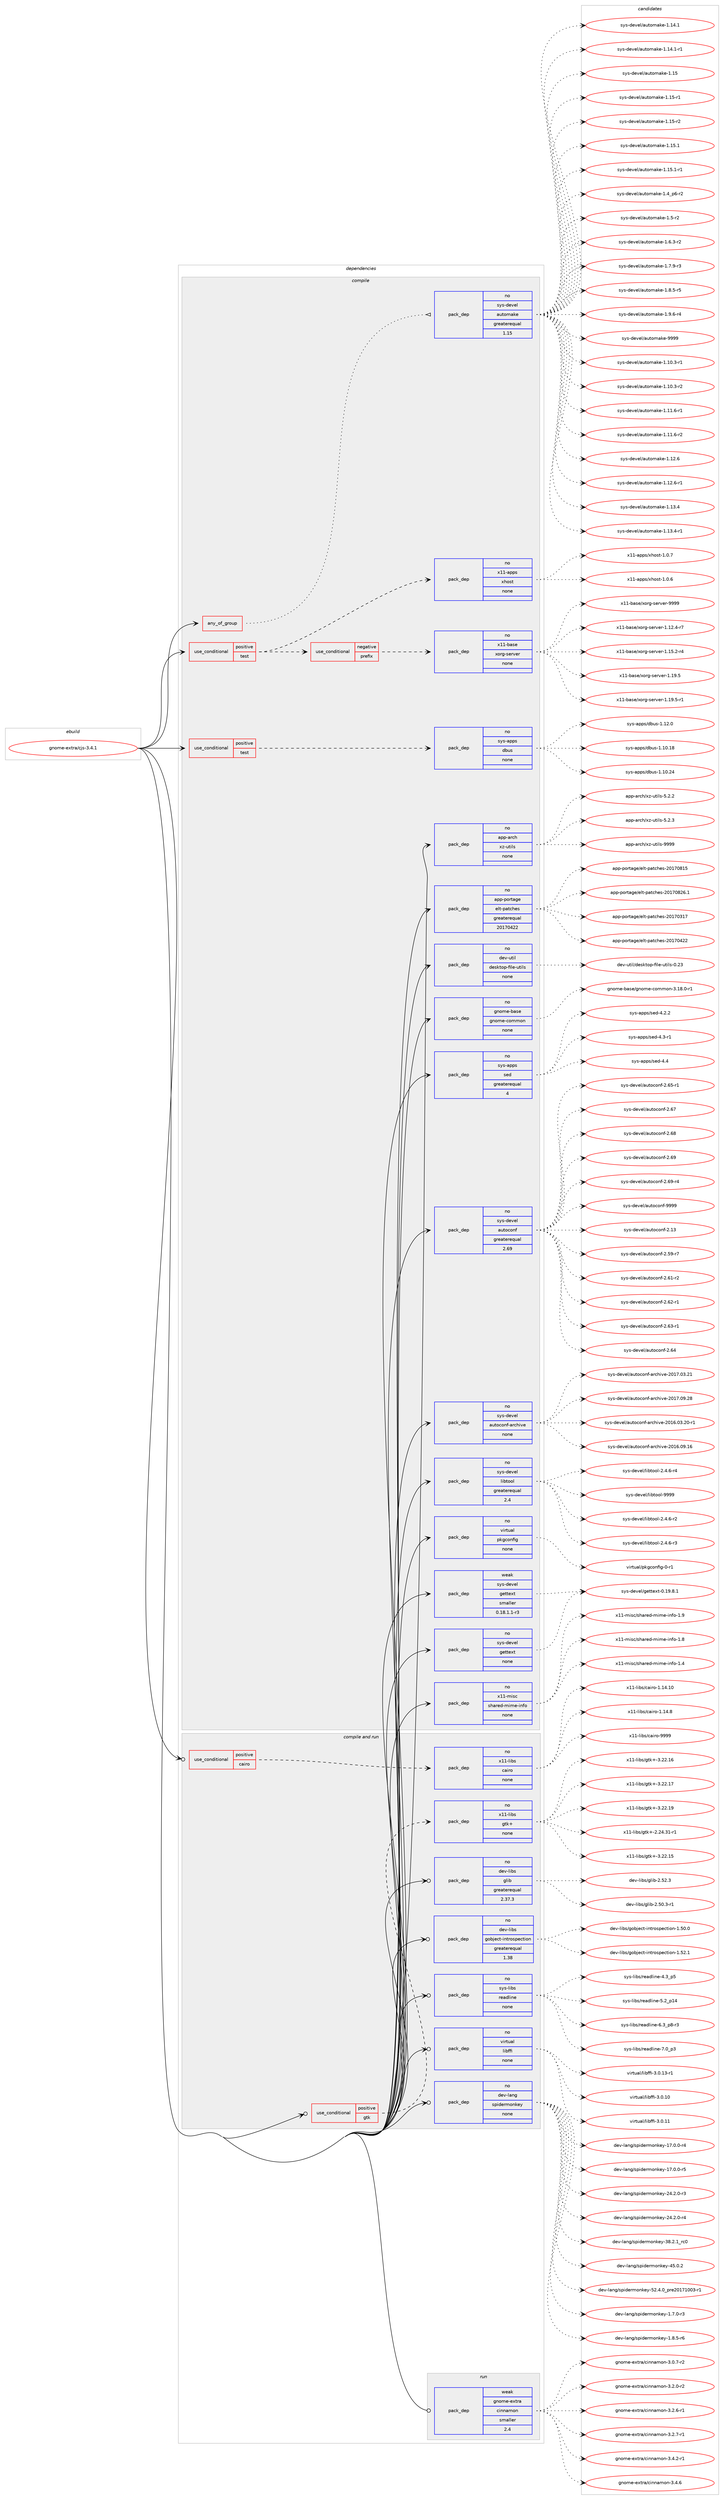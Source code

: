 digraph prolog {

# *************
# Graph options
# *************

newrank=true;
concentrate=true;
compound=true;
graph [rankdir=LR,fontname=Helvetica,fontsize=10,ranksep=1.5];#, ranksep=2.5, nodesep=0.2];
edge  [arrowhead=vee];
node  [fontname=Helvetica,fontsize=10];

# **********
# The ebuild
# **********

subgraph cluster_leftcol {
color=gray;
rank=same;
label=<<i>ebuild</i>>;
id [label="gnome-extra/cjs-3.4.1", color=red, width=4, href="../gnome-extra/cjs-3.4.1.svg"];
}

# ****************
# The dependencies
# ****************

subgraph cluster_midcol {
color=gray;
label=<<i>dependencies</i>>;
subgraph cluster_compile {
fillcolor="#eeeeee";
style=filled;
label=<<i>compile</i>>;
subgraph any4820 {
dependency309764 [label=<<TABLE BORDER="0" CELLBORDER="1" CELLSPACING="0" CELLPADDING="4"><TR><TD CELLPADDING="10">any_of_group</TD></TR></TABLE>>, shape=none, color=red];subgraph pack223019 {
dependency309765 [label=<<TABLE BORDER="0" CELLBORDER="1" CELLSPACING="0" CELLPADDING="4" WIDTH="220"><TR><TD ROWSPAN="6" CELLPADDING="30">pack_dep</TD></TR><TR><TD WIDTH="110">no</TD></TR><TR><TD>sys-devel</TD></TR><TR><TD>automake</TD></TR><TR><TD>greaterequal</TD></TR><TR><TD>1.15</TD></TR></TABLE>>, shape=none, color=blue];
}
dependency309764:e -> dependency309765:w [weight=20,style="dotted",arrowhead="oinv"];
}
id:e -> dependency309764:w [weight=20,style="solid",arrowhead="vee"];
subgraph cond81858 {
dependency309766 [label=<<TABLE BORDER="0" CELLBORDER="1" CELLSPACING="0" CELLPADDING="4"><TR><TD ROWSPAN="3" CELLPADDING="10">use_conditional</TD></TR><TR><TD>positive</TD></TR><TR><TD>test</TD></TR></TABLE>>, shape=none, color=red];
subgraph cond81859 {
dependency309767 [label=<<TABLE BORDER="0" CELLBORDER="1" CELLSPACING="0" CELLPADDING="4"><TR><TD ROWSPAN="3" CELLPADDING="10">use_conditional</TD></TR><TR><TD>negative</TD></TR><TR><TD>prefix</TD></TR></TABLE>>, shape=none, color=red];
subgraph pack223020 {
dependency309768 [label=<<TABLE BORDER="0" CELLBORDER="1" CELLSPACING="0" CELLPADDING="4" WIDTH="220"><TR><TD ROWSPAN="6" CELLPADDING="30">pack_dep</TD></TR><TR><TD WIDTH="110">no</TD></TR><TR><TD>x11-base</TD></TR><TR><TD>xorg-server</TD></TR><TR><TD>none</TD></TR><TR><TD></TD></TR></TABLE>>, shape=none, color=blue];
}
dependency309767:e -> dependency309768:w [weight=20,style="dashed",arrowhead="vee"];
}
dependency309766:e -> dependency309767:w [weight=20,style="dashed",arrowhead="vee"];
subgraph pack223021 {
dependency309769 [label=<<TABLE BORDER="0" CELLBORDER="1" CELLSPACING="0" CELLPADDING="4" WIDTH="220"><TR><TD ROWSPAN="6" CELLPADDING="30">pack_dep</TD></TR><TR><TD WIDTH="110">no</TD></TR><TR><TD>x11-apps</TD></TR><TR><TD>xhost</TD></TR><TR><TD>none</TD></TR><TR><TD></TD></TR></TABLE>>, shape=none, color=blue];
}
dependency309766:e -> dependency309769:w [weight=20,style="dashed",arrowhead="vee"];
}
id:e -> dependency309766:w [weight=20,style="solid",arrowhead="vee"];
subgraph cond81860 {
dependency309770 [label=<<TABLE BORDER="0" CELLBORDER="1" CELLSPACING="0" CELLPADDING="4"><TR><TD ROWSPAN="3" CELLPADDING="10">use_conditional</TD></TR><TR><TD>positive</TD></TR><TR><TD>test</TD></TR></TABLE>>, shape=none, color=red];
subgraph pack223022 {
dependency309771 [label=<<TABLE BORDER="0" CELLBORDER="1" CELLSPACING="0" CELLPADDING="4" WIDTH="220"><TR><TD ROWSPAN="6" CELLPADDING="30">pack_dep</TD></TR><TR><TD WIDTH="110">no</TD></TR><TR><TD>sys-apps</TD></TR><TR><TD>dbus</TD></TR><TR><TD>none</TD></TR><TR><TD></TD></TR></TABLE>>, shape=none, color=blue];
}
dependency309770:e -> dependency309771:w [weight=20,style="dashed",arrowhead="vee"];
}
id:e -> dependency309770:w [weight=20,style="solid",arrowhead="vee"];
subgraph pack223023 {
dependency309772 [label=<<TABLE BORDER="0" CELLBORDER="1" CELLSPACING="0" CELLPADDING="4" WIDTH="220"><TR><TD ROWSPAN="6" CELLPADDING="30">pack_dep</TD></TR><TR><TD WIDTH="110">no</TD></TR><TR><TD>app-arch</TD></TR><TR><TD>xz-utils</TD></TR><TR><TD>none</TD></TR><TR><TD></TD></TR></TABLE>>, shape=none, color=blue];
}
id:e -> dependency309772:w [weight=20,style="solid",arrowhead="vee"];
subgraph pack223024 {
dependency309773 [label=<<TABLE BORDER="0" CELLBORDER="1" CELLSPACING="0" CELLPADDING="4" WIDTH="220"><TR><TD ROWSPAN="6" CELLPADDING="30">pack_dep</TD></TR><TR><TD WIDTH="110">no</TD></TR><TR><TD>app-portage</TD></TR><TR><TD>elt-patches</TD></TR><TR><TD>greaterequal</TD></TR><TR><TD>20170422</TD></TR></TABLE>>, shape=none, color=blue];
}
id:e -> dependency309773:w [weight=20,style="solid",arrowhead="vee"];
subgraph pack223025 {
dependency309774 [label=<<TABLE BORDER="0" CELLBORDER="1" CELLSPACING="0" CELLPADDING="4" WIDTH="220"><TR><TD ROWSPAN="6" CELLPADDING="30">pack_dep</TD></TR><TR><TD WIDTH="110">no</TD></TR><TR><TD>dev-util</TD></TR><TR><TD>desktop-file-utils</TD></TR><TR><TD>none</TD></TR><TR><TD></TD></TR></TABLE>>, shape=none, color=blue];
}
id:e -> dependency309774:w [weight=20,style="solid",arrowhead="vee"];
subgraph pack223026 {
dependency309775 [label=<<TABLE BORDER="0" CELLBORDER="1" CELLSPACING="0" CELLPADDING="4" WIDTH="220"><TR><TD ROWSPAN="6" CELLPADDING="30">pack_dep</TD></TR><TR><TD WIDTH="110">no</TD></TR><TR><TD>gnome-base</TD></TR><TR><TD>gnome-common</TD></TR><TR><TD>none</TD></TR><TR><TD></TD></TR></TABLE>>, shape=none, color=blue];
}
id:e -> dependency309775:w [weight=20,style="solid",arrowhead="vee"];
subgraph pack223027 {
dependency309776 [label=<<TABLE BORDER="0" CELLBORDER="1" CELLSPACING="0" CELLPADDING="4" WIDTH="220"><TR><TD ROWSPAN="6" CELLPADDING="30">pack_dep</TD></TR><TR><TD WIDTH="110">no</TD></TR><TR><TD>sys-apps</TD></TR><TR><TD>sed</TD></TR><TR><TD>greaterequal</TD></TR><TR><TD>4</TD></TR></TABLE>>, shape=none, color=blue];
}
id:e -> dependency309776:w [weight=20,style="solid",arrowhead="vee"];
subgraph pack223028 {
dependency309777 [label=<<TABLE BORDER="0" CELLBORDER="1" CELLSPACING="0" CELLPADDING="4" WIDTH="220"><TR><TD ROWSPAN="6" CELLPADDING="30">pack_dep</TD></TR><TR><TD WIDTH="110">no</TD></TR><TR><TD>sys-devel</TD></TR><TR><TD>autoconf</TD></TR><TR><TD>greaterequal</TD></TR><TR><TD>2.69</TD></TR></TABLE>>, shape=none, color=blue];
}
id:e -> dependency309777:w [weight=20,style="solid",arrowhead="vee"];
subgraph pack223029 {
dependency309778 [label=<<TABLE BORDER="0" CELLBORDER="1" CELLSPACING="0" CELLPADDING="4" WIDTH="220"><TR><TD ROWSPAN="6" CELLPADDING="30">pack_dep</TD></TR><TR><TD WIDTH="110">no</TD></TR><TR><TD>sys-devel</TD></TR><TR><TD>autoconf-archive</TD></TR><TR><TD>none</TD></TR><TR><TD></TD></TR></TABLE>>, shape=none, color=blue];
}
id:e -> dependency309778:w [weight=20,style="solid",arrowhead="vee"];
subgraph pack223030 {
dependency309779 [label=<<TABLE BORDER="0" CELLBORDER="1" CELLSPACING="0" CELLPADDING="4" WIDTH="220"><TR><TD ROWSPAN="6" CELLPADDING="30">pack_dep</TD></TR><TR><TD WIDTH="110">no</TD></TR><TR><TD>sys-devel</TD></TR><TR><TD>gettext</TD></TR><TR><TD>none</TD></TR><TR><TD></TD></TR></TABLE>>, shape=none, color=blue];
}
id:e -> dependency309779:w [weight=20,style="solid",arrowhead="vee"];
subgraph pack223031 {
dependency309780 [label=<<TABLE BORDER="0" CELLBORDER="1" CELLSPACING="0" CELLPADDING="4" WIDTH="220"><TR><TD ROWSPAN="6" CELLPADDING="30">pack_dep</TD></TR><TR><TD WIDTH="110">no</TD></TR><TR><TD>sys-devel</TD></TR><TR><TD>libtool</TD></TR><TR><TD>greaterequal</TD></TR><TR><TD>2.4</TD></TR></TABLE>>, shape=none, color=blue];
}
id:e -> dependency309780:w [weight=20,style="solid",arrowhead="vee"];
subgraph pack223032 {
dependency309781 [label=<<TABLE BORDER="0" CELLBORDER="1" CELLSPACING="0" CELLPADDING="4" WIDTH="220"><TR><TD ROWSPAN="6" CELLPADDING="30">pack_dep</TD></TR><TR><TD WIDTH="110">no</TD></TR><TR><TD>virtual</TD></TR><TR><TD>pkgconfig</TD></TR><TR><TD>none</TD></TR><TR><TD></TD></TR></TABLE>>, shape=none, color=blue];
}
id:e -> dependency309781:w [weight=20,style="solid",arrowhead="vee"];
subgraph pack223033 {
dependency309782 [label=<<TABLE BORDER="0" CELLBORDER="1" CELLSPACING="0" CELLPADDING="4" WIDTH="220"><TR><TD ROWSPAN="6" CELLPADDING="30">pack_dep</TD></TR><TR><TD WIDTH="110">no</TD></TR><TR><TD>x11-misc</TD></TR><TR><TD>shared-mime-info</TD></TR><TR><TD>none</TD></TR><TR><TD></TD></TR></TABLE>>, shape=none, color=blue];
}
id:e -> dependency309782:w [weight=20,style="solid",arrowhead="vee"];
subgraph pack223034 {
dependency309783 [label=<<TABLE BORDER="0" CELLBORDER="1" CELLSPACING="0" CELLPADDING="4" WIDTH="220"><TR><TD ROWSPAN="6" CELLPADDING="30">pack_dep</TD></TR><TR><TD WIDTH="110">weak</TD></TR><TR><TD>sys-devel</TD></TR><TR><TD>gettext</TD></TR><TR><TD>smaller</TD></TR><TR><TD>0.18.1.1-r3</TD></TR></TABLE>>, shape=none, color=blue];
}
id:e -> dependency309783:w [weight=20,style="solid",arrowhead="vee"];
}
subgraph cluster_compileandrun {
fillcolor="#eeeeee";
style=filled;
label=<<i>compile and run</i>>;
subgraph cond81861 {
dependency309784 [label=<<TABLE BORDER="0" CELLBORDER="1" CELLSPACING="0" CELLPADDING="4"><TR><TD ROWSPAN="3" CELLPADDING="10">use_conditional</TD></TR><TR><TD>positive</TD></TR><TR><TD>cairo</TD></TR></TABLE>>, shape=none, color=red];
subgraph pack223035 {
dependency309785 [label=<<TABLE BORDER="0" CELLBORDER="1" CELLSPACING="0" CELLPADDING="4" WIDTH="220"><TR><TD ROWSPAN="6" CELLPADDING="30">pack_dep</TD></TR><TR><TD WIDTH="110">no</TD></TR><TR><TD>x11-libs</TD></TR><TR><TD>cairo</TD></TR><TR><TD>none</TD></TR><TR><TD></TD></TR></TABLE>>, shape=none, color=blue];
}
dependency309784:e -> dependency309785:w [weight=20,style="dashed",arrowhead="vee"];
}
id:e -> dependency309784:w [weight=20,style="solid",arrowhead="odotvee"];
subgraph cond81862 {
dependency309786 [label=<<TABLE BORDER="0" CELLBORDER="1" CELLSPACING="0" CELLPADDING="4"><TR><TD ROWSPAN="3" CELLPADDING="10">use_conditional</TD></TR><TR><TD>positive</TD></TR><TR><TD>gtk</TD></TR></TABLE>>, shape=none, color=red];
subgraph pack223036 {
dependency309787 [label=<<TABLE BORDER="0" CELLBORDER="1" CELLSPACING="0" CELLPADDING="4" WIDTH="220"><TR><TD ROWSPAN="6" CELLPADDING="30">pack_dep</TD></TR><TR><TD WIDTH="110">no</TD></TR><TR><TD>x11-libs</TD></TR><TR><TD>gtk+</TD></TR><TR><TD>none</TD></TR><TR><TD></TD></TR></TABLE>>, shape=none, color=blue];
}
dependency309786:e -> dependency309787:w [weight=20,style="dashed",arrowhead="vee"];
}
id:e -> dependency309786:w [weight=20,style="solid",arrowhead="odotvee"];
subgraph pack223037 {
dependency309788 [label=<<TABLE BORDER="0" CELLBORDER="1" CELLSPACING="0" CELLPADDING="4" WIDTH="220"><TR><TD ROWSPAN="6" CELLPADDING="30">pack_dep</TD></TR><TR><TD WIDTH="110">no</TD></TR><TR><TD>dev-lang</TD></TR><TR><TD>spidermonkey</TD></TR><TR><TD>none</TD></TR><TR><TD></TD></TR></TABLE>>, shape=none, color=blue];
}
id:e -> dependency309788:w [weight=20,style="solid",arrowhead="odotvee"];
subgraph pack223038 {
dependency309789 [label=<<TABLE BORDER="0" CELLBORDER="1" CELLSPACING="0" CELLPADDING="4" WIDTH="220"><TR><TD ROWSPAN="6" CELLPADDING="30">pack_dep</TD></TR><TR><TD WIDTH="110">no</TD></TR><TR><TD>dev-libs</TD></TR><TR><TD>glib</TD></TR><TR><TD>greaterequal</TD></TR><TR><TD>2.37.3</TD></TR></TABLE>>, shape=none, color=blue];
}
id:e -> dependency309789:w [weight=20,style="solid",arrowhead="odotvee"];
subgraph pack223039 {
dependency309790 [label=<<TABLE BORDER="0" CELLBORDER="1" CELLSPACING="0" CELLPADDING="4" WIDTH="220"><TR><TD ROWSPAN="6" CELLPADDING="30">pack_dep</TD></TR><TR><TD WIDTH="110">no</TD></TR><TR><TD>dev-libs</TD></TR><TR><TD>gobject-introspection</TD></TR><TR><TD>greaterequal</TD></TR><TR><TD>1.38</TD></TR></TABLE>>, shape=none, color=blue];
}
id:e -> dependency309790:w [weight=20,style="solid",arrowhead="odotvee"];
subgraph pack223040 {
dependency309791 [label=<<TABLE BORDER="0" CELLBORDER="1" CELLSPACING="0" CELLPADDING="4" WIDTH="220"><TR><TD ROWSPAN="6" CELLPADDING="30">pack_dep</TD></TR><TR><TD WIDTH="110">no</TD></TR><TR><TD>sys-libs</TD></TR><TR><TD>readline</TD></TR><TR><TD>none</TD></TR><TR><TD></TD></TR></TABLE>>, shape=none, color=blue];
}
id:e -> dependency309791:w [weight=20,style="solid",arrowhead="odotvee"];
subgraph pack223041 {
dependency309792 [label=<<TABLE BORDER="0" CELLBORDER="1" CELLSPACING="0" CELLPADDING="4" WIDTH="220"><TR><TD ROWSPAN="6" CELLPADDING="30">pack_dep</TD></TR><TR><TD WIDTH="110">no</TD></TR><TR><TD>virtual</TD></TR><TR><TD>libffi</TD></TR><TR><TD>none</TD></TR><TR><TD></TD></TR></TABLE>>, shape=none, color=blue];
}
id:e -> dependency309792:w [weight=20,style="solid",arrowhead="odotvee"];
}
subgraph cluster_run {
fillcolor="#eeeeee";
style=filled;
label=<<i>run</i>>;
subgraph pack223042 {
dependency309793 [label=<<TABLE BORDER="0" CELLBORDER="1" CELLSPACING="0" CELLPADDING="4" WIDTH="220"><TR><TD ROWSPAN="6" CELLPADDING="30">pack_dep</TD></TR><TR><TD WIDTH="110">weak</TD></TR><TR><TD>gnome-extra</TD></TR><TR><TD>cinnamon</TD></TR><TR><TD>smaller</TD></TR><TR><TD>2.4</TD></TR></TABLE>>, shape=none, color=blue];
}
id:e -> dependency309793:w [weight=20,style="solid",arrowhead="odot"];
}
}

# **************
# The candidates
# **************

subgraph cluster_choices {
rank=same;
color=gray;
label=<<i>candidates</i>>;

subgraph choice223019 {
color=black;
nodesep=1;
choice11512111545100101118101108479711711611110997107101454946494846514511449 [label="sys-devel/automake-1.10.3-r1", color=red, width=4,href="../sys-devel/automake-1.10.3-r1.svg"];
choice11512111545100101118101108479711711611110997107101454946494846514511450 [label="sys-devel/automake-1.10.3-r2", color=red, width=4,href="../sys-devel/automake-1.10.3-r2.svg"];
choice11512111545100101118101108479711711611110997107101454946494946544511449 [label="sys-devel/automake-1.11.6-r1", color=red, width=4,href="../sys-devel/automake-1.11.6-r1.svg"];
choice11512111545100101118101108479711711611110997107101454946494946544511450 [label="sys-devel/automake-1.11.6-r2", color=red, width=4,href="../sys-devel/automake-1.11.6-r2.svg"];
choice1151211154510010111810110847971171161111099710710145494649504654 [label="sys-devel/automake-1.12.6", color=red, width=4,href="../sys-devel/automake-1.12.6.svg"];
choice11512111545100101118101108479711711611110997107101454946495046544511449 [label="sys-devel/automake-1.12.6-r1", color=red, width=4,href="../sys-devel/automake-1.12.6-r1.svg"];
choice1151211154510010111810110847971171161111099710710145494649514652 [label="sys-devel/automake-1.13.4", color=red, width=4,href="../sys-devel/automake-1.13.4.svg"];
choice11512111545100101118101108479711711611110997107101454946495146524511449 [label="sys-devel/automake-1.13.4-r1", color=red, width=4,href="../sys-devel/automake-1.13.4-r1.svg"];
choice1151211154510010111810110847971171161111099710710145494649524649 [label="sys-devel/automake-1.14.1", color=red, width=4,href="../sys-devel/automake-1.14.1.svg"];
choice11512111545100101118101108479711711611110997107101454946495246494511449 [label="sys-devel/automake-1.14.1-r1", color=red, width=4,href="../sys-devel/automake-1.14.1-r1.svg"];
choice115121115451001011181011084797117116111109971071014549464953 [label="sys-devel/automake-1.15", color=red, width=4,href="../sys-devel/automake-1.15.svg"];
choice1151211154510010111810110847971171161111099710710145494649534511449 [label="sys-devel/automake-1.15-r1", color=red, width=4,href="../sys-devel/automake-1.15-r1.svg"];
choice1151211154510010111810110847971171161111099710710145494649534511450 [label="sys-devel/automake-1.15-r2", color=red, width=4,href="../sys-devel/automake-1.15-r2.svg"];
choice1151211154510010111810110847971171161111099710710145494649534649 [label="sys-devel/automake-1.15.1", color=red, width=4,href="../sys-devel/automake-1.15.1.svg"];
choice11512111545100101118101108479711711611110997107101454946495346494511449 [label="sys-devel/automake-1.15.1-r1", color=red, width=4,href="../sys-devel/automake-1.15.1-r1.svg"];
choice115121115451001011181011084797117116111109971071014549465295112544511450 [label="sys-devel/automake-1.4_p6-r2", color=red, width=4,href="../sys-devel/automake-1.4_p6-r2.svg"];
choice11512111545100101118101108479711711611110997107101454946534511450 [label="sys-devel/automake-1.5-r2", color=red, width=4,href="../sys-devel/automake-1.5-r2.svg"];
choice115121115451001011181011084797117116111109971071014549465446514511450 [label="sys-devel/automake-1.6.3-r2", color=red, width=4,href="../sys-devel/automake-1.6.3-r2.svg"];
choice115121115451001011181011084797117116111109971071014549465546574511451 [label="sys-devel/automake-1.7.9-r3", color=red, width=4,href="../sys-devel/automake-1.7.9-r3.svg"];
choice115121115451001011181011084797117116111109971071014549465646534511453 [label="sys-devel/automake-1.8.5-r5", color=red, width=4,href="../sys-devel/automake-1.8.5-r5.svg"];
choice115121115451001011181011084797117116111109971071014549465746544511452 [label="sys-devel/automake-1.9.6-r4", color=red, width=4,href="../sys-devel/automake-1.9.6-r4.svg"];
choice115121115451001011181011084797117116111109971071014557575757 [label="sys-devel/automake-9999", color=red, width=4,href="../sys-devel/automake-9999.svg"];
dependency309765:e -> choice11512111545100101118101108479711711611110997107101454946494846514511449:w [style=dotted,weight="100"];
dependency309765:e -> choice11512111545100101118101108479711711611110997107101454946494846514511450:w [style=dotted,weight="100"];
dependency309765:e -> choice11512111545100101118101108479711711611110997107101454946494946544511449:w [style=dotted,weight="100"];
dependency309765:e -> choice11512111545100101118101108479711711611110997107101454946494946544511450:w [style=dotted,weight="100"];
dependency309765:e -> choice1151211154510010111810110847971171161111099710710145494649504654:w [style=dotted,weight="100"];
dependency309765:e -> choice11512111545100101118101108479711711611110997107101454946495046544511449:w [style=dotted,weight="100"];
dependency309765:e -> choice1151211154510010111810110847971171161111099710710145494649514652:w [style=dotted,weight="100"];
dependency309765:e -> choice11512111545100101118101108479711711611110997107101454946495146524511449:w [style=dotted,weight="100"];
dependency309765:e -> choice1151211154510010111810110847971171161111099710710145494649524649:w [style=dotted,weight="100"];
dependency309765:e -> choice11512111545100101118101108479711711611110997107101454946495246494511449:w [style=dotted,weight="100"];
dependency309765:e -> choice115121115451001011181011084797117116111109971071014549464953:w [style=dotted,weight="100"];
dependency309765:e -> choice1151211154510010111810110847971171161111099710710145494649534511449:w [style=dotted,weight="100"];
dependency309765:e -> choice1151211154510010111810110847971171161111099710710145494649534511450:w [style=dotted,weight="100"];
dependency309765:e -> choice1151211154510010111810110847971171161111099710710145494649534649:w [style=dotted,weight="100"];
dependency309765:e -> choice11512111545100101118101108479711711611110997107101454946495346494511449:w [style=dotted,weight="100"];
dependency309765:e -> choice115121115451001011181011084797117116111109971071014549465295112544511450:w [style=dotted,weight="100"];
dependency309765:e -> choice11512111545100101118101108479711711611110997107101454946534511450:w [style=dotted,weight="100"];
dependency309765:e -> choice115121115451001011181011084797117116111109971071014549465446514511450:w [style=dotted,weight="100"];
dependency309765:e -> choice115121115451001011181011084797117116111109971071014549465546574511451:w [style=dotted,weight="100"];
dependency309765:e -> choice115121115451001011181011084797117116111109971071014549465646534511453:w [style=dotted,weight="100"];
dependency309765:e -> choice115121115451001011181011084797117116111109971071014549465746544511452:w [style=dotted,weight="100"];
dependency309765:e -> choice115121115451001011181011084797117116111109971071014557575757:w [style=dotted,weight="100"];
}
subgraph choice223020 {
color=black;
nodesep=1;
choice12049494598971151014712011111410345115101114118101114454946495046524511455 [label="x11-base/xorg-server-1.12.4-r7", color=red, width=4,href="../x11-base/xorg-server-1.12.4-r7.svg"];
choice12049494598971151014712011111410345115101114118101114454946495346504511452 [label="x11-base/xorg-server-1.15.2-r4", color=red, width=4,href="../x11-base/xorg-server-1.15.2-r4.svg"];
choice1204949459897115101471201111141034511510111411810111445494649574653 [label="x11-base/xorg-server-1.19.5", color=red, width=4,href="../x11-base/xorg-server-1.19.5.svg"];
choice12049494598971151014712011111410345115101114118101114454946495746534511449 [label="x11-base/xorg-server-1.19.5-r1", color=red, width=4,href="../x11-base/xorg-server-1.19.5-r1.svg"];
choice120494945989711510147120111114103451151011141181011144557575757 [label="x11-base/xorg-server-9999", color=red, width=4,href="../x11-base/xorg-server-9999.svg"];
dependency309768:e -> choice12049494598971151014712011111410345115101114118101114454946495046524511455:w [style=dotted,weight="100"];
dependency309768:e -> choice12049494598971151014712011111410345115101114118101114454946495346504511452:w [style=dotted,weight="100"];
dependency309768:e -> choice1204949459897115101471201111141034511510111411810111445494649574653:w [style=dotted,weight="100"];
dependency309768:e -> choice12049494598971151014712011111410345115101114118101114454946495746534511449:w [style=dotted,weight="100"];
dependency309768:e -> choice120494945989711510147120111114103451151011141181011144557575757:w [style=dotted,weight="100"];
}
subgraph choice223021 {
color=black;
nodesep=1;
choice1204949459711211211547120104111115116454946484654 [label="x11-apps/xhost-1.0.6", color=red, width=4,href="../x11-apps/xhost-1.0.6.svg"];
choice1204949459711211211547120104111115116454946484655 [label="x11-apps/xhost-1.0.7", color=red, width=4,href="../x11-apps/xhost-1.0.7.svg"];
dependency309769:e -> choice1204949459711211211547120104111115116454946484654:w [style=dotted,weight="100"];
dependency309769:e -> choice1204949459711211211547120104111115116454946484655:w [style=dotted,weight="100"];
}
subgraph choice223022 {
color=black;
nodesep=1;
choice115121115459711211211547100981171154549464948464956 [label="sys-apps/dbus-1.10.18", color=red, width=4,href="../sys-apps/dbus-1.10.18.svg"];
choice115121115459711211211547100981171154549464948465052 [label="sys-apps/dbus-1.10.24", color=red, width=4,href="../sys-apps/dbus-1.10.24.svg"];
choice1151211154597112112115471009811711545494649504648 [label="sys-apps/dbus-1.12.0", color=red, width=4,href="../sys-apps/dbus-1.12.0.svg"];
dependency309771:e -> choice115121115459711211211547100981171154549464948464956:w [style=dotted,weight="100"];
dependency309771:e -> choice115121115459711211211547100981171154549464948465052:w [style=dotted,weight="100"];
dependency309771:e -> choice1151211154597112112115471009811711545494649504648:w [style=dotted,weight="100"];
}
subgraph choice223023 {
color=black;
nodesep=1;
choice971121124597114991044712012245117116105108115455346504650 [label="app-arch/xz-utils-5.2.2", color=red, width=4,href="../app-arch/xz-utils-5.2.2.svg"];
choice971121124597114991044712012245117116105108115455346504651 [label="app-arch/xz-utils-5.2.3", color=red, width=4,href="../app-arch/xz-utils-5.2.3.svg"];
choice9711211245971149910447120122451171161051081154557575757 [label="app-arch/xz-utils-9999", color=red, width=4,href="../app-arch/xz-utils-9999.svg"];
dependency309772:e -> choice971121124597114991044712012245117116105108115455346504650:w [style=dotted,weight="100"];
dependency309772:e -> choice971121124597114991044712012245117116105108115455346504651:w [style=dotted,weight="100"];
dependency309772:e -> choice9711211245971149910447120122451171161051081154557575757:w [style=dotted,weight="100"];
}
subgraph choice223024 {
color=black;
nodesep=1;
choice97112112451121111141169710310147101108116451129711699104101115455048495548514955 [label="app-portage/elt-patches-20170317", color=red, width=4,href="../app-portage/elt-patches-20170317.svg"];
choice97112112451121111141169710310147101108116451129711699104101115455048495548525050 [label="app-portage/elt-patches-20170422", color=red, width=4,href="../app-portage/elt-patches-20170422.svg"];
choice97112112451121111141169710310147101108116451129711699104101115455048495548564953 [label="app-portage/elt-patches-20170815", color=red, width=4,href="../app-portage/elt-patches-20170815.svg"];
choice971121124511211111411697103101471011081164511297116991041011154550484955485650544649 [label="app-portage/elt-patches-20170826.1", color=red, width=4,href="../app-portage/elt-patches-20170826.1.svg"];
dependency309773:e -> choice97112112451121111141169710310147101108116451129711699104101115455048495548514955:w [style=dotted,weight="100"];
dependency309773:e -> choice97112112451121111141169710310147101108116451129711699104101115455048495548525050:w [style=dotted,weight="100"];
dependency309773:e -> choice97112112451121111141169710310147101108116451129711699104101115455048495548564953:w [style=dotted,weight="100"];
dependency309773:e -> choice971121124511211111411697103101471011081164511297116991041011154550484955485650544649:w [style=dotted,weight="100"];
}
subgraph choice223025 {
color=black;
nodesep=1;
choice100101118451171161051084710010111510711611111245102105108101451171161051081154548465051 [label="dev-util/desktop-file-utils-0.23", color=red, width=4,href="../dev-util/desktop-file-utils-0.23.svg"];
dependency309774:e -> choice100101118451171161051084710010111510711611111245102105108101451171161051081154548465051:w [style=dotted,weight="100"];
}
subgraph choice223026 {
color=black;
nodesep=1;
choice103110111109101459897115101471031101111091014599111109109111110455146495646484511449 [label="gnome-base/gnome-common-3.18.0-r1", color=red, width=4,href="../gnome-base/gnome-common-3.18.0-r1.svg"];
dependency309775:e -> choice103110111109101459897115101471031101111091014599111109109111110455146495646484511449:w [style=dotted,weight="100"];
}
subgraph choice223027 {
color=black;
nodesep=1;
choice115121115459711211211547115101100455246504650 [label="sys-apps/sed-4.2.2", color=red, width=4,href="../sys-apps/sed-4.2.2.svg"];
choice115121115459711211211547115101100455246514511449 [label="sys-apps/sed-4.3-r1", color=red, width=4,href="../sys-apps/sed-4.3-r1.svg"];
choice11512111545971121121154711510110045524652 [label="sys-apps/sed-4.4", color=red, width=4,href="../sys-apps/sed-4.4.svg"];
dependency309776:e -> choice115121115459711211211547115101100455246504650:w [style=dotted,weight="100"];
dependency309776:e -> choice115121115459711211211547115101100455246514511449:w [style=dotted,weight="100"];
dependency309776:e -> choice11512111545971121121154711510110045524652:w [style=dotted,weight="100"];
}
subgraph choice223028 {
color=black;
nodesep=1;
choice115121115451001011181011084797117116111991111101024550464951 [label="sys-devel/autoconf-2.13", color=red, width=4,href="../sys-devel/autoconf-2.13.svg"];
choice1151211154510010111810110847971171161119911111010245504653574511455 [label="sys-devel/autoconf-2.59-r7", color=red, width=4,href="../sys-devel/autoconf-2.59-r7.svg"];
choice1151211154510010111810110847971171161119911111010245504654494511450 [label="sys-devel/autoconf-2.61-r2", color=red, width=4,href="../sys-devel/autoconf-2.61-r2.svg"];
choice1151211154510010111810110847971171161119911111010245504654504511449 [label="sys-devel/autoconf-2.62-r1", color=red, width=4,href="../sys-devel/autoconf-2.62-r1.svg"];
choice1151211154510010111810110847971171161119911111010245504654514511449 [label="sys-devel/autoconf-2.63-r1", color=red, width=4,href="../sys-devel/autoconf-2.63-r1.svg"];
choice115121115451001011181011084797117116111991111101024550465452 [label="sys-devel/autoconf-2.64", color=red, width=4,href="../sys-devel/autoconf-2.64.svg"];
choice1151211154510010111810110847971171161119911111010245504654534511449 [label="sys-devel/autoconf-2.65-r1", color=red, width=4,href="../sys-devel/autoconf-2.65-r1.svg"];
choice115121115451001011181011084797117116111991111101024550465455 [label="sys-devel/autoconf-2.67", color=red, width=4,href="../sys-devel/autoconf-2.67.svg"];
choice115121115451001011181011084797117116111991111101024550465456 [label="sys-devel/autoconf-2.68", color=red, width=4,href="../sys-devel/autoconf-2.68.svg"];
choice115121115451001011181011084797117116111991111101024550465457 [label="sys-devel/autoconf-2.69", color=red, width=4,href="../sys-devel/autoconf-2.69.svg"];
choice1151211154510010111810110847971171161119911111010245504654574511452 [label="sys-devel/autoconf-2.69-r4", color=red, width=4,href="../sys-devel/autoconf-2.69-r4.svg"];
choice115121115451001011181011084797117116111991111101024557575757 [label="sys-devel/autoconf-9999", color=red, width=4,href="../sys-devel/autoconf-9999.svg"];
dependency309777:e -> choice115121115451001011181011084797117116111991111101024550464951:w [style=dotted,weight="100"];
dependency309777:e -> choice1151211154510010111810110847971171161119911111010245504653574511455:w [style=dotted,weight="100"];
dependency309777:e -> choice1151211154510010111810110847971171161119911111010245504654494511450:w [style=dotted,weight="100"];
dependency309777:e -> choice1151211154510010111810110847971171161119911111010245504654504511449:w [style=dotted,weight="100"];
dependency309777:e -> choice1151211154510010111810110847971171161119911111010245504654514511449:w [style=dotted,weight="100"];
dependency309777:e -> choice115121115451001011181011084797117116111991111101024550465452:w [style=dotted,weight="100"];
dependency309777:e -> choice1151211154510010111810110847971171161119911111010245504654534511449:w [style=dotted,weight="100"];
dependency309777:e -> choice115121115451001011181011084797117116111991111101024550465455:w [style=dotted,weight="100"];
dependency309777:e -> choice115121115451001011181011084797117116111991111101024550465456:w [style=dotted,weight="100"];
dependency309777:e -> choice115121115451001011181011084797117116111991111101024550465457:w [style=dotted,weight="100"];
dependency309777:e -> choice1151211154510010111810110847971171161119911111010245504654574511452:w [style=dotted,weight="100"];
dependency309777:e -> choice115121115451001011181011084797117116111991111101024557575757:w [style=dotted,weight="100"];
}
subgraph choice223029 {
color=black;
nodesep=1;
choice1151211154510010111810110847971171161119911111010245971149910410511810145504849544648514650484511449 [label="sys-devel/autoconf-archive-2016.03.20-r1", color=red, width=4,href="../sys-devel/autoconf-archive-2016.03.20-r1.svg"];
choice115121115451001011181011084797117116111991111101024597114991041051181014550484954464857464954 [label="sys-devel/autoconf-archive-2016.09.16", color=red, width=4,href="../sys-devel/autoconf-archive-2016.09.16.svg"];
choice115121115451001011181011084797117116111991111101024597114991041051181014550484955464851465049 [label="sys-devel/autoconf-archive-2017.03.21", color=red, width=4,href="../sys-devel/autoconf-archive-2017.03.21.svg"];
choice115121115451001011181011084797117116111991111101024597114991041051181014550484955464857465056 [label="sys-devel/autoconf-archive-2017.09.28", color=red, width=4,href="../sys-devel/autoconf-archive-2017.09.28.svg"];
dependency309778:e -> choice1151211154510010111810110847971171161119911111010245971149910410511810145504849544648514650484511449:w [style=dotted,weight="100"];
dependency309778:e -> choice115121115451001011181011084797117116111991111101024597114991041051181014550484954464857464954:w [style=dotted,weight="100"];
dependency309778:e -> choice115121115451001011181011084797117116111991111101024597114991041051181014550484955464851465049:w [style=dotted,weight="100"];
dependency309778:e -> choice115121115451001011181011084797117116111991111101024597114991041051181014550484955464857465056:w [style=dotted,weight="100"];
}
subgraph choice223030 {
color=black;
nodesep=1;
choice1151211154510010111810110847103101116116101120116454846495746564649 [label="sys-devel/gettext-0.19.8.1", color=red, width=4,href="../sys-devel/gettext-0.19.8.1.svg"];
dependency309779:e -> choice1151211154510010111810110847103101116116101120116454846495746564649:w [style=dotted,weight="100"];
}
subgraph choice223031 {
color=black;
nodesep=1;
choice1151211154510010111810110847108105981161111111084550465246544511450 [label="sys-devel/libtool-2.4.6-r2", color=red, width=4,href="../sys-devel/libtool-2.4.6-r2.svg"];
choice1151211154510010111810110847108105981161111111084550465246544511451 [label="sys-devel/libtool-2.4.6-r3", color=red, width=4,href="../sys-devel/libtool-2.4.6-r3.svg"];
choice1151211154510010111810110847108105981161111111084550465246544511452 [label="sys-devel/libtool-2.4.6-r4", color=red, width=4,href="../sys-devel/libtool-2.4.6-r4.svg"];
choice1151211154510010111810110847108105981161111111084557575757 [label="sys-devel/libtool-9999", color=red, width=4,href="../sys-devel/libtool-9999.svg"];
dependency309780:e -> choice1151211154510010111810110847108105981161111111084550465246544511450:w [style=dotted,weight="100"];
dependency309780:e -> choice1151211154510010111810110847108105981161111111084550465246544511451:w [style=dotted,weight="100"];
dependency309780:e -> choice1151211154510010111810110847108105981161111111084550465246544511452:w [style=dotted,weight="100"];
dependency309780:e -> choice1151211154510010111810110847108105981161111111084557575757:w [style=dotted,weight="100"];
}
subgraph choice223032 {
color=black;
nodesep=1;
choice11810511411611797108471121071039911111010210510345484511449 [label="virtual/pkgconfig-0-r1", color=red, width=4,href="../virtual/pkgconfig-0-r1.svg"];
dependency309781:e -> choice11810511411611797108471121071039911111010210510345484511449:w [style=dotted,weight="100"];
}
subgraph choice223033 {
color=black;
nodesep=1;
choice120494945109105115994711510497114101100451091051091014510511010211145494652 [label="x11-misc/shared-mime-info-1.4", color=red, width=4,href="../x11-misc/shared-mime-info-1.4.svg"];
choice120494945109105115994711510497114101100451091051091014510511010211145494656 [label="x11-misc/shared-mime-info-1.8", color=red, width=4,href="../x11-misc/shared-mime-info-1.8.svg"];
choice120494945109105115994711510497114101100451091051091014510511010211145494657 [label="x11-misc/shared-mime-info-1.9", color=red, width=4,href="../x11-misc/shared-mime-info-1.9.svg"];
dependency309782:e -> choice120494945109105115994711510497114101100451091051091014510511010211145494652:w [style=dotted,weight="100"];
dependency309782:e -> choice120494945109105115994711510497114101100451091051091014510511010211145494656:w [style=dotted,weight="100"];
dependency309782:e -> choice120494945109105115994711510497114101100451091051091014510511010211145494657:w [style=dotted,weight="100"];
}
subgraph choice223034 {
color=black;
nodesep=1;
choice1151211154510010111810110847103101116116101120116454846495746564649 [label="sys-devel/gettext-0.19.8.1", color=red, width=4,href="../sys-devel/gettext-0.19.8.1.svg"];
dependency309783:e -> choice1151211154510010111810110847103101116116101120116454846495746564649:w [style=dotted,weight="100"];
}
subgraph choice223035 {
color=black;
nodesep=1;
choice120494945108105981154799971051141114549464952464948 [label="x11-libs/cairo-1.14.10", color=red, width=4,href="../x11-libs/cairo-1.14.10.svg"];
choice1204949451081059811547999710511411145494649524656 [label="x11-libs/cairo-1.14.8", color=red, width=4,href="../x11-libs/cairo-1.14.8.svg"];
choice120494945108105981154799971051141114557575757 [label="x11-libs/cairo-9999", color=red, width=4,href="../x11-libs/cairo-9999.svg"];
dependency309785:e -> choice120494945108105981154799971051141114549464952464948:w [style=dotted,weight="100"];
dependency309785:e -> choice1204949451081059811547999710511411145494649524656:w [style=dotted,weight="100"];
dependency309785:e -> choice120494945108105981154799971051141114557575757:w [style=dotted,weight="100"];
}
subgraph choice223036 {
color=black;
nodesep=1;
choice12049494510810598115471031161074345504650524651494511449 [label="x11-libs/gtk+-2.24.31-r1", color=red, width=4,href="../x11-libs/gtk+-2.24.31-r1.svg"];
choice1204949451081059811547103116107434551465050464953 [label="x11-libs/gtk+-3.22.15", color=red, width=4,href="../x11-libs/gtk+-3.22.15.svg"];
choice1204949451081059811547103116107434551465050464954 [label="x11-libs/gtk+-3.22.16", color=red, width=4,href="../x11-libs/gtk+-3.22.16.svg"];
choice1204949451081059811547103116107434551465050464955 [label="x11-libs/gtk+-3.22.17", color=red, width=4,href="../x11-libs/gtk+-3.22.17.svg"];
choice1204949451081059811547103116107434551465050464957 [label="x11-libs/gtk+-3.22.19", color=red, width=4,href="../x11-libs/gtk+-3.22.19.svg"];
dependency309787:e -> choice12049494510810598115471031161074345504650524651494511449:w [style=dotted,weight="100"];
dependency309787:e -> choice1204949451081059811547103116107434551465050464953:w [style=dotted,weight="100"];
dependency309787:e -> choice1204949451081059811547103116107434551465050464954:w [style=dotted,weight="100"];
dependency309787:e -> choice1204949451081059811547103116107434551465050464955:w [style=dotted,weight="100"];
dependency309787:e -> choice1204949451081059811547103116107434551465050464957:w [style=dotted,weight="100"];
}
subgraph choice223037 {
color=black;
nodesep=1;
choice1001011184510897110103471151121051001011141091111101071011214549465546484511451 [label="dev-lang/spidermonkey-1.7.0-r3", color=red, width=4,href="../dev-lang/spidermonkey-1.7.0-r3.svg"];
choice1001011184510897110103471151121051001011141091111101071011214549465646534511454 [label="dev-lang/spidermonkey-1.8.5-r6", color=red, width=4,href="../dev-lang/spidermonkey-1.8.5-r6.svg"];
choice100101118451089711010347115112105100101114109111110107101121454955464846484511452 [label="dev-lang/spidermonkey-17.0.0-r4", color=red, width=4,href="../dev-lang/spidermonkey-17.0.0-r4.svg"];
choice100101118451089711010347115112105100101114109111110107101121454955464846484511453 [label="dev-lang/spidermonkey-17.0.0-r5", color=red, width=4,href="../dev-lang/spidermonkey-17.0.0-r5.svg"];
choice100101118451089711010347115112105100101114109111110107101121455052465046484511451 [label="dev-lang/spidermonkey-24.2.0-r3", color=red, width=4,href="../dev-lang/spidermonkey-24.2.0-r3.svg"];
choice100101118451089711010347115112105100101114109111110107101121455052465046484511452 [label="dev-lang/spidermonkey-24.2.0-r4", color=red, width=4,href="../dev-lang/spidermonkey-24.2.0-r4.svg"];
choice10010111845108971101034711511210510010111410911111010710112145515646504649951149948 [label="dev-lang/spidermonkey-38.2.1_rc0", color=red, width=4,href="../dev-lang/spidermonkey-38.2.1_rc0.svg"];
choice10010111845108971101034711511210510010111410911111010710112145525346484650 [label="dev-lang/spidermonkey-45.0.2", color=red, width=4,href="../dev-lang/spidermonkey-45.0.2.svg"];
choice100101118451089711010347115112105100101114109111110107101121455350465246489511211410150484955494848514511449 [label="dev-lang/spidermonkey-52.4.0_pre20171003-r1", color=red, width=4,href="../dev-lang/spidermonkey-52.4.0_pre20171003-r1.svg"];
dependency309788:e -> choice1001011184510897110103471151121051001011141091111101071011214549465546484511451:w [style=dotted,weight="100"];
dependency309788:e -> choice1001011184510897110103471151121051001011141091111101071011214549465646534511454:w [style=dotted,weight="100"];
dependency309788:e -> choice100101118451089711010347115112105100101114109111110107101121454955464846484511452:w [style=dotted,weight="100"];
dependency309788:e -> choice100101118451089711010347115112105100101114109111110107101121454955464846484511453:w [style=dotted,weight="100"];
dependency309788:e -> choice100101118451089711010347115112105100101114109111110107101121455052465046484511451:w [style=dotted,weight="100"];
dependency309788:e -> choice100101118451089711010347115112105100101114109111110107101121455052465046484511452:w [style=dotted,weight="100"];
dependency309788:e -> choice10010111845108971101034711511210510010111410911111010710112145515646504649951149948:w [style=dotted,weight="100"];
dependency309788:e -> choice10010111845108971101034711511210510010111410911111010710112145525346484650:w [style=dotted,weight="100"];
dependency309788:e -> choice100101118451089711010347115112105100101114109111110107101121455350465246489511211410150484955494848514511449:w [style=dotted,weight="100"];
}
subgraph choice223038 {
color=black;
nodesep=1;
choice10010111845108105981154710310810598455046534846514511449 [label="dev-libs/glib-2.50.3-r1", color=red, width=4,href="../dev-libs/glib-2.50.3-r1.svg"];
choice1001011184510810598115471031081059845504653504651 [label="dev-libs/glib-2.52.3", color=red, width=4,href="../dev-libs/glib-2.52.3.svg"];
dependency309789:e -> choice10010111845108105981154710310810598455046534846514511449:w [style=dotted,weight="100"];
dependency309789:e -> choice1001011184510810598115471031081059845504653504651:w [style=dotted,weight="100"];
}
subgraph choice223039 {
color=black;
nodesep=1;
choice1001011184510810598115471031119810610199116451051101161141111151121019911610511111045494653484648 [label="dev-libs/gobject-introspection-1.50.0", color=red, width=4,href="../dev-libs/gobject-introspection-1.50.0.svg"];
choice1001011184510810598115471031119810610199116451051101161141111151121019911610511111045494653504649 [label="dev-libs/gobject-introspection-1.52.1", color=red, width=4,href="../dev-libs/gobject-introspection-1.52.1.svg"];
dependency309790:e -> choice1001011184510810598115471031119810610199116451051101161141111151121019911610511111045494653484648:w [style=dotted,weight="100"];
dependency309790:e -> choice1001011184510810598115471031119810610199116451051101161141111151121019911610511111045494653504649:w [style=dotted,weight="100"];
}
subgraph choice223040 {
color=black;
nodesep=1;
choice11512111545108105981154711410197100108105110101455246519511253 [label="sys-libs/readline-4.3_p5", color=red, width=4,href="../sys-libs/readline-4.3_p5.svg"];
choice1151211154510810598115471141019710010810511010145534650951124952 [label="sys-libs/readline-5.2_p14", color=red, width=4,href="../sys-libs/readline-5.2_p14.svg"];
choice115121115451081059811547114101971001081051101014554465195112564511451 [label="sys-libs/readline-6.3_p8-r3", color=red, width=4,href="../sys-libs/readline-6.3_p8-r3.svg"];
choice11512111545108105981154711410197100108105110101455546489511251 [label="sys-libs/readline-7.0_p3", color=red, width=4,href="../sys-libs/readline-7.0_p3.svg"];
dependency309791:e -> choice11512111545108105981154711410197100108105110101455246519511253:w [style=dotted,weight="100"];
dependency309791:e -> choice1151211154510810598115471141019710010810511010145534650951124952:w [style=dotted,weight="100"];
dependency309791:e -> choice115121115451081059811547114101971001081051101014554465195112564511451:w [style=dotted,weight="100"];
dependency309791:e -> choice11512111545108105981154711410197100108105110101455546489511251:w [style=dotted,weight="100"];
}
subgraph choice223041 {
color=black;
nodesep=1;
choice11810511411611797108471081059810210210545514648464948 [label="virtual/libffi-3.0.10", color=red, width=4,href="../virtual/libffi-3.0.10.svg"];
choice11810511411611797108471081059810210210545514648464949 [label="virtual/libffi-3.0.11", color=red, width=4,href="../virtual/libffi-3.0.11.svg"];
choice118105114116117971084710810598102102105455146484649514511449 [label="virtual/libffi-3.0.13-r1", color=red, width=4,href="../virtual/libffi-3.0.13-r1.svg"];
dependency309792:e -> choice11810511411611797108471081059810210210545514648464948:w [style=dotted,weight="100"];
dependency309792:e -> choice11810511411611797108471081059810210210545514648464949:w [style=dotted,weight="100"];
dependency309792:e -> choice118105114116117971084710810598102102105455146484649514511449:w [style=dotted,weight="100"];
}
subgraph choice223042 {
color=black;
nodesep=1;
choice10311011110910145101120116114974799105110110971091111104551464846554511450 [label="gnome-extra/cinnamon-3.0.7-r2", color=red, width=4,href="../gnome-extra/cinnamon-3.0.7-r2.svg"];
choice10311011110910145101120116114974799105110110971091111104551465046484511450 [label="gnome-extra/cinnamon-3.2.0-r2", color=red, width=4,href="../gnome-extra/cinnamon-3.2.0-r2.svg"];
choice10311011110910145101120116114974799105110110971091111104551465046544511449 [label="gnome-extra/cinnamon-3.2.6-r1", color=red, width=4,href="../gnome-extra/cinnamon-3.2.6-r1.svg"];
choice10311011110910145101120116114974799105110110971091111104551465046554511449 [label="gnome-extra/cinnamon-3.2.7-r1", color=red, width=4,href="../gnome-extra/cinnamon-3.2.7-r1.svg"];
choice10311011110910145101120116114974799105110110971091111104551465246504511449 [label="gnome-extra/cinnamon-3.4.2-r1", color=red, width=4,href="../gnome-extra/cinnamon-3.4.2-r1.svg"];
choice1031101111091014510112011611497479910511011097109111110455146524654 [label="gnome-extra/cinnamon-3.4.6", color=red, width=4,href="../gnome-extra/cinnamon-3.4.6.svg"];
dependency309793:e -> choice10311011110910145101120116114974799105110110971091111104551464846554511450:w [style=dotted,weight="100"];
dependency309793:e -> choice10311011110910145101120116114974799105110110971091111104551465046484511450:w [style=dotted,weight="100"];
dependency309793:e -> choice10311011110910145101120116114974799105110110971091111104551465046544511449:w [style=dotted,weight="100"];
dependency309793:e -> choice10311011110910145101120116114974799105110110971091111104551465046554511449:w [style=dotted,weight="100"];
dependency309793:e -> choice10311011110910145101120116114974799105110110971091111104551465246504511449:w [style=dotted,weight="100"];
dependency309793:e -> choice1031101111091014510112011611497479910511011097109111110455146524654:w [style=dotted,weight="100"];
}
}

}
